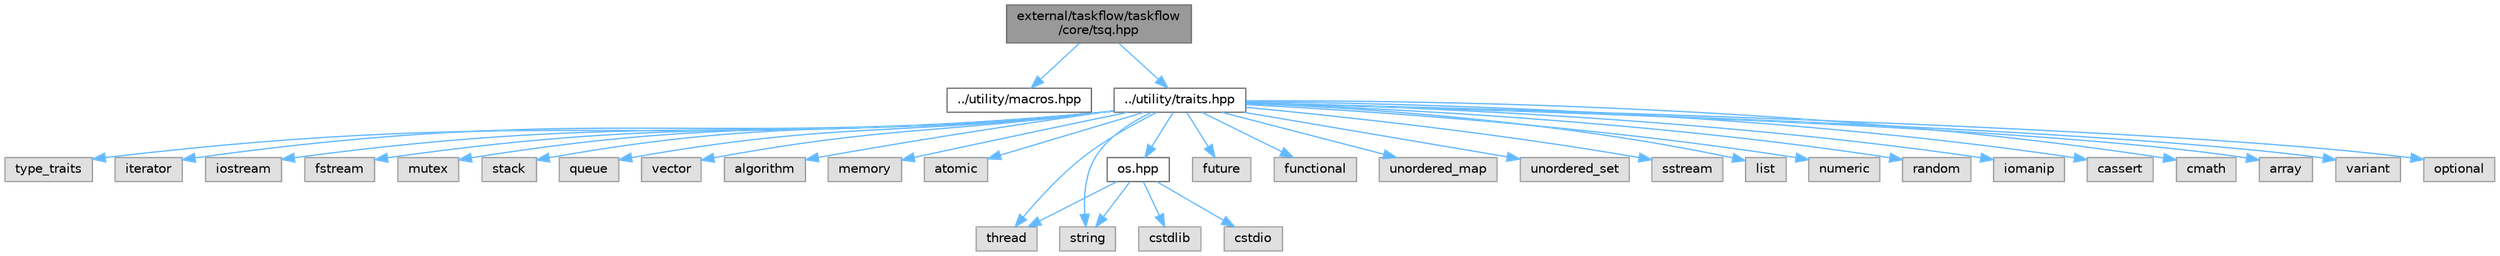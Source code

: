 digraph "external/taskflow/taskflow/core/tsq.hpp"
{
 // LATEX_PDF_SIZE
  bgcolor="transparent";
  edge [fontname=Helvetica,fontsize=10,labelfontname=Helvetica,labelfontsize=10];
  node [fontname=Helvetica,fontsize=10,shape=box,height=0.2,width=0.4];
  Node1 [id="Node000001",label="external/taskflow/taskflow\l/core/tsq.hpp",height=0.2,width=0.4,color="gray40", fillcolor="grey60", style="filled", fontcolor="black",tooltip="task queue include file"];
  Node1 -> Node2 [id="edge35_Node000001_Node000002",color="steelblue1",style="solid",tooltip=" "];
  Node2 [id="Node000002",label="../utility/macros.hpp",height=0.2,width=0.4,color="grey40", fillcolor="white", style="filled",URL="$macros_8hpp.html",tooltip=" "];
  Node1 -> Node3 [id="edge36_Node000001_Node000003",color="steelblue1",style="solid",tooltip=" "];
  Node3 [id="Node000003",label="../utility/traits.hpp",height=0.2,width=0.4,color="grey40", fillcolor="white", style="filled",URL="$taskflow_2utility_2traits_8hpp.html",tooltip=" "];
  Node3 -> Node4 [id="edge37_Node000003_Node000004",color="steelblue1",style="solid",tooltip=" "];
  Node4 [id="Node000004",label="type_traits",height=0.2,width=0.4,color="grey60", fillcolor="#E0E0E0", style="filled",tooltip=" "];
  Node3 -> Node5 [id="edge38_Node000003_Node000005",color="steelblue1",style="solid",tooltip=" "];
  Node5 [id="Node000005",label="iterator",height=0.2,width=0.4,color="grey60", fillcolor="#E0E0E0", style="filled",tooltip=" "];
  Node3 -> Node6 [id="edge39_Node000003_Node000006",color="steelblue1",style="solid",tooltip=" "];
  Node6 [id="Node000006",label="iostream",height=0.2,width=0.4,color="grey60", fillcolor="#E0E0E0", style="filled",tooltip=" "];
  Node3 -> Node7 [id="edge40_Node000003_Node000007",color="steelblue1",style="solid",tooltip=" "];
  Node7 [id="Node000007",label="fstream",height=0.2,width=0.4,color="grey60", fillcolor="#E0E0E0", style="filled",tooltip=" "];
  Node3 -> Node8 [id="edge41_Node000003_Node000008",color="steelblue1",style="solid",tooltip=" "];
  Node8 [id="Node000008",label="mutex",height=0.2,width=0.4,color="grey60", fillcolor="#E0E0E0", style="filled",tooltip=" "];
  Node3 -> Node9 [id="edge42_Node000003_Node000009",color="steelblue1",style="solid",tooltip=" "];
  Node9 [id="Node000009",label="stack",height=0.2,width=0.4,color="grey60", fillcolor="#E0E0E0", style="filled",tooltip=" "];
  Node3 -> Node10 [id="edge43_Node000003_Node000010",color="steelblue1",style="solid",tooltip=" "];
  Node10 [id="Node000010",label="queue",height=0.2,width=0.4,color="grey60", fillcolor="#E0E0E0", style="filled",tooltip=" "];
  Node3 -> Node11 [id="edge44_Node000003_Node000011",color="steelblue1",style="solid",tooltip=" "];
  Node11 [id="Node000011",label="vector",height=0.2,width=0.4,color="grey60", fillcolor="#E0E0E0", style="filled",tooltip=" "];
  Node3 -> Node12 [id="edge45_Node000003_Node000012",color="steelblue1",style="solid",tooltip=" "];
  Node12 [id="Node000012",label="algorithm",height=0.2,width=0.4,color="grey60", fillcolor="#E0E0E0", style="filled",tooltip=" "];
  Node3 -> Node13 [id="edge46_Node000003_Node000013",color="steelblue1",style="solid",tooltip=" "];
  Node13 [id="Node000013",label="memory",height=0.2,width=0.4,color="grey60", fillcolor="#E0E0E0", style="filled",tooltip=" "];
  Node3 -> Node14 [id="edge47_Node000003_Node000014",color="steelblue1",style="solid",tooltip=" "];
  Node14 [id="Node000014",label="atomic",height=0.2,width=0.4,color="grey60", fillcolor="#E0E0E0", style="filled",tooltip=" "];
  Node3 -> Node15 [id="edge48_Node000003_Node000015",color="steelblue1",style="solid",tooltip=" "];
  Node15 [id="Node000015",label="thread",height=0.2,width=0.4,color="grey60", fillcolor="#E0E0E0", style="filled",tooltip=" "];
  Node3 -> Node16 [id="edge49_Node000003_Node000016",color="steelblue1",style="solid",tooltip=" "];
  Node16 [id="Node000016",label="future",height=0.2,width=0.4,color="grey60", fillcolor="#E0E0E0", style="filled",tooltip=" "];
  Node3 -> Node17 [id="edge50_Node000003_Node000017",color="steelblue1",style="solid",tooltip=" "];
  Node17 [id="Node000017",label="functional",height=0.2,width=0.4,color="grey60", fillcolor="#E0E0E0", style="filled",tooltip=" "];
  Node3 -> Node18 [id="edge51_Node000003_Node000018",color="steelblue1",style="solid",tooltip=" "];
  Node18 [id="Node000018",label="unordered_map",height=0.2,width=0.4,color="grey60", fillcolor="#E0E0E0", style="filled",tooltip=" "];
  Node3 -> Node19 [id="edge52_Node000003_Node000019",color="steelblue1",style="solid",tooltip=" "];
  Node19 [id="Node000019",label="unordered_set",height=0.2,width=0.4,color="grey60", fillcolor="#E0E0E0", style="filled",tooltip=" "];
  Node3 -> Node20 [id="edge53_Node000003_Node000020",color="steelblue1",style="solid",tooltip=" "];
  Node20 [id="Node000020",label="sstream",height=0.2,width=0.4,color="grey60", fillcolor="#E0E0E0", style="filled",tooltip=" "];
  Node3 -> Node21 [id="edge54_Node000003_Node000021",color="steelblue1",style="solid",tooltip=" "];
  Node21 [id="Node000021",label="list",height=0.2,width=0.4,color="grey60", fillcolor="#E0E0E0", style="filled",tooltip=" "];
  Node3 -> Node22 [id="edge55_Node000003_Node000022",color="steelblue1",style="solid",tooltip=" "];
  Node22 [id="Node000022",label="numeric",height=0.2,width=0.4,color="grey60", fillcolor="#E0E0E0", style="filled",tooltip=" "];
  Node3 -> Node23 [id="edge56_Node000003_Node000023",color="steelblue1",style="solid",tooltip=" "];
  Node23 [id="Node000023",label="random",height=0.2,width=0.4,color="grey60", fillcolor="#E0E0E0", style="filled",tooltip=" "];
  Node3 -> Node24 [id="edge57_Node000003_Node000024",color="steelblue1",style="solid",tooltip=" "];
  Node24 [id="Node000024",label="iomanip",height=0.2,width=0.4,color="grey60", fillcolor="#E0E0E0", style="filled",tooltip=" "];
  Node3 -> Node25 [id="edge58_Node000003_Node000025",color="steelblue1",style="solid",tooltip=" "];
  Node25 [id="Node000025",label="cassert",height=0.2,width=0.4,color="grey60", fillcolor="#E0E0E0", style="filled",tooltip=" "];
  Node3 -> Node26 [id="edge59_Node000003_Node000026",color="steelblue1",style="solid",tooltip=" "];
  Node26 [id="Node000026",label="cmath",height=0.2,width=0.4,color="grey60", fillcolor="#E0E0E0", style="filled",tooltip=" "];
  Node3 -> Node27 [id="edge60_Node000003_Node000027",color="steelblue1",style="solid",tooltip=" "];
  Node27 [id="Node000027",label="array",height=0.2,width=0.4,color="grey60", fillcolor="#E0E0E0", style="filled",tooltip=" "];
  Node3 -> Node28 [id="edge61_Node000003_Node000028",color="steelblue1",style="solid",tooltip=" "];
  Node28 [id="Node000028",label="string",height=0.2,width=0.4,color="grey60", fillcolor="#E0E0E0", style="filled",tooltip=" "];
  Node3 -> Node29 [id="edge62_Node000003_Node000029",color="steelblue1",style="solid",tooltip=" "];
  Node29 [id="Node000029",label="variant",height=0.2,width=0.4,color="grey60", fillcolor="#E0E0E0", style="filled",tooltip=" "];
  Node3 -> Node30 [id="edge63_Node000003_Node000030",color="steelblue1",style="solid",tooltip=" "];
  Node30 [id="Node000030",label="optional",height=0.2,width=0.4,color="grey60", fillcolor="#E0E0E0", style="filled",tooltip=" "];
  Node3 -> Node31 [id="edge64_Node000003_Node000031",color="steelblue1",style="solid",tooltip=" "];
  Node31 [id="Node000031",label="os.hpp",height=0.2,width=0.4,color="grey40", fillcolor="white", style="filled",URL="$os_8hpp.html",tooltip=" "];
  Node31 -> Node32 [id="edge65_Node000031_Node000032",color="steelblue1",style="solid",tooltip=" "];
  Node32 [id="Node000032",label="cstdlib",height=0.2,width=0.4,color="grey60", fillcolor="#E0E0E0", style="filled",tooltip=" "];
  Node31 -> Node33 [id="edge66_Node000031_Node000033",color="steelblue1",style="solid",tooltip=" "];
  Node33 [id="Node000033",label="cstdio",height=0.2,width=0.4,color="grey60", fillcolor="#E0E0E0", style="filled",tooltip=" "];
  Node31 -> Node28 [id="edge67_Node000031_Node000028",color="steelblue1",style="solid",tooltip=" "];
  Node31 -> Node15 [id="edge68_Node000031_Node000015",color="steelblue1",style="solid",tooltip=" "];
}
